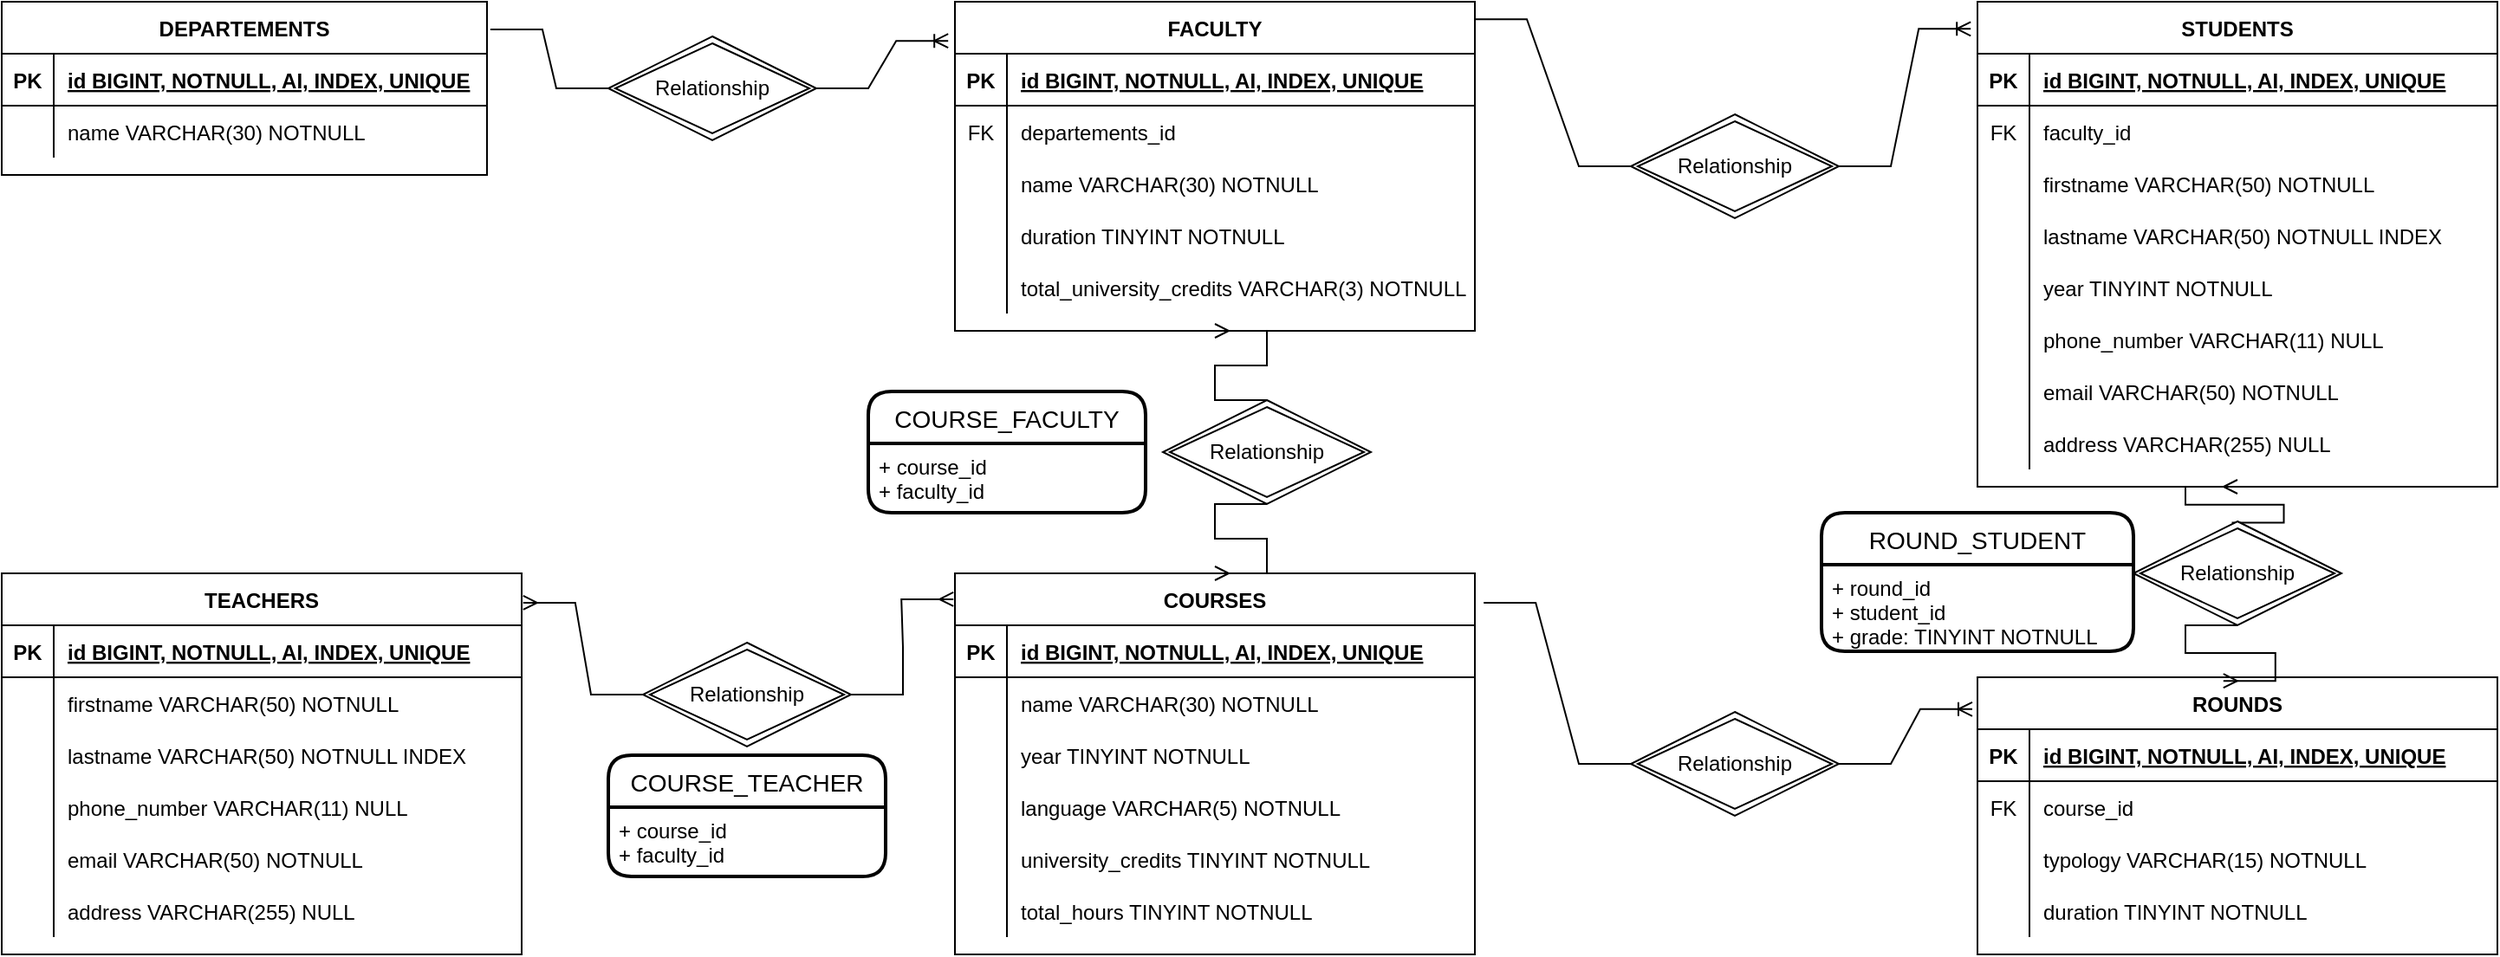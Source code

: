 <mxfile version="18.1.3" type="device"><diagram id="R2lEEEUBdFMjLlhIrx00" name="Page-1"><mxGraphModel dx="1165" dy="553" grid="1" gridSize="10" guides="1" tooltips="1" connect="1" arrows="1" fold="1" page="1" pageScale="1" pageWidth="850" pageHeight="1100" math="0" shadow="0" extFonts="Permanent Marker^https://fonts.googleapis.com/css?family=Permanent+Marker"><root><mxCell id="0"/><mxCell id="1" parent="0"/><mxCell id="C-vyLk0tnHw3VtMMgP7b-2" value="DEPARTEMENTS" style="shape=table;startSize=30;container=1;collapsible=1;childLayout=tableLayout;fixedRows=1;rowLines=0;fontStyle=1;align=center;resizeLast=1;" parent="1" vertex="1"><mxGeometry x="30" y="20" width="280" height="100" as="geometry"/></mxCell><mxCell id="C-vyLk0tnHw3VtMMgP7b-3" value="" style="shape=partialRectangle;collapsible=0;dropTarget=0;pointerEvents=0;fillColor=none;points=[[0,0.5],[1,0.5]];portConstraint=eastwest;top=0;left=0;right=0;bottom=1;" parent="C-vyLk0tnHw3VtMMgP7b-2" vertex="1"><mxGeometry y="30" width="280" height="30" as="geometry"/></mxCell><mxCell id="C-vyLk0tnHw3VtMMgP7b-4" value="PK" style="shape=partialRectangle;overflow=hidden;connectable=0;fillColor=none;top=0;left=0;bottom=0;right=0;fontStyle=1;" parent="C-vyLk0tnHw3VtMMgP7b-3" vertex="1"><mxGeometry width="30" height="30" as="geometry"><mxRectangle width="30" height="30" as="alternateBounds"/></mxGeometry></mxCell><mxCell id="C-vyLk0tnHw3VtMMgP7b-5" value="id BIGINT, NOTNULL, AI, INDEX, UNIQUE" style="shape=partialRectangle;overflow=hidden;connectable=0;fillColor=none;top=0;left=0;bottom=0;right=0;align=left;spacingLeft=6;fontStyle=5;" parent="C-vyLk0tnHw3VtMMgP7b-3" vertex="1"><mxGeometry x="30" width="250" height="30" as="geometry"><mxRectangle width="250" height="30" as="alternateBounds"/></mxGeometry></mxCell><mxCell id="C-vyLk0tnHw3VtMMgP7b-6" value="" style="shape=partialRectangle;collapsible=0;dropTarget=0;pointerEvents=0;fillColor=none;points=[[0,0.5],[1,0.5]];portConstraint=eastwest;top=0;left=0;right=0;bottom=0;" parent="C-vyLk0tnHw3VtMMgP7b-2" vertex="1"><mxGeometry y="60" width="280" height="30" as="geometry"/></mxCell><mxCell id="C-vyLk0tnHw3VtMMgP7b-7" value="" style="shape=partialRectangle;overflow=hidden;connectable=0;fillColor=none;top=0;left=0;bottom=0;right=0;" parent="C-vyLk0tnHw3VtMMgP7b-6" vertex="1"><mxGeometry width="30" height="30" as="geometry"><mxRectangle width="30" height="30" as="alternateBounds"/></mxGeometry></mxCell><mxCell id="C-vyLk0tnHw3VtMMgP7b-8" value="name VARCHAR(30) NOTNULL" style="shape=partialRectangle;overflow=hidden;connectable=0;fillColor=none;top=0;left=0;bottom=0;right=0;align=left;spacingLeft=6;" parent="C-vyLk0tnHw3VtMMgP7b-6" vertex="1"><mxGeometry x="30" width="250" height="30" as="geometry"><mxRectangle width="250" height="30" as="alternateBounds"/></mxGeometry></mxCell><mxCell id="Ft1WFnxyvvb9Kvrl6ZHT-8" value="FACULTY" style="shape=table;startSize=30;container=1;collapsible=1;childLayout=tableLayout;fixedRows=1;rowLines=0;fontStyle=1;align=center;resizeLast=1;" vertex="1" parent="1"><mxGeometry x="580" y="20" width="300" height="190" as="geometry"/></mxCell><mxCell id="Ft1WFnxyvvb9Kvrl6ZHT-9" value="" style="shape=partialRectangle;collapsible=0;dropTarget=0;pointerEvents=0;fillColor=none;points=[[0,0.5],[1,0.5]];portConstraint=eastwest;top=0;left=0;right=0;bottom=1;" vertex="1" parent="Ft1WFnxyvvb9Kvrl6ZHT-8"><mxGeometry y="30" width="300" height="30" as="geometry"/></mxCell><mxCell id="Ft1WFnxyvvb9Kvrl6ZHT-10" value="PK" style="shape=partialRectangle;overflow=hidden;connectable=0;fillColor=none;top=0;left=0;bottom=0;right=0;fontStyle=1;" vertex="1" parent="Ft1WFnxyvvb9Kvrl6ZHT-9"><mxGeometry width="30" height="30" as="geometry"><mxRectangle width="30" height="30" as="alternateBounds"/></mxGeometry></mxCell><mxCell id="Ft1WFnxyvvb9Kvrl6ZHT-11" value="id BIGINT, NOTNULL, AI, INDEX, UNIQUE" style="shape=partialRectangle;overflow=hidden;connectable=0;fillColor=none;top=0;left=0;bottom=0;right=0;align=left;spacingLeft=6;fontStyle=5;" vertex="1" parent="Ft1WFnxyvvb9Kvrl6ZHT-9"><mxGeometry x="30" width="270" height="30" as="geometry"><mxRectangle width="270" height="30" as="alternateBounds"/></mxGeometry></mxCell><mxCell id="Ft1WFnxyvvb9Kvrl6ZHT-12" value="" style="shape=partialRectangle;collapsible=0;dropTarget=0;pointerEvents=0;fillColor=none;points=[[0,0.5],[1,0.5]];portConstraint=eastwest;top=0;left=0;right=0;bottom=0;" vertex="1" parent="Ft1WFnxyvvb9Kvrl6ZHT-8"><mxGeometry y="60" width="300" height="30" as="geometry"/></mxCell><mxCell id="Ft1WFnxyvvb9Kvrl6ZHT-13" value="FK" style="shape=partialRectangle;overflow=hidden;connectable=0;fillColor=none;top=0;left=0;bottom=0;right=0;" vertex="1" parent="Ft1WFnxyvvb9Kvrl6ZHT-12"><mxGeometry width="30" height="30" as="geometry"><mxRectangle width="30" height="30" as="alternateBounds"/></mxGeometry></mxCell><mxCell id="Ft1WFnxyvvb9Kvrl6ZHT-14" value="departements_id" style="shape=partialRectangle;overflow=hidden;connectable=0;fillColor=none;top=0;left=0;bottom=0;right=0;align=left;spacingLeft=6;" vertex="1" parent="Ft1WFnxyvvb9Kvrl6ZHT-12"><mxGeometry x="30" width="270" height="30" as="geometry"><mxRectangle width="270" height="30" as="alternateBounds"/></mxGeometry></mxCell><mxCell id="Ft1WFnxyvvb9Kvrl6ZHT-115" value="" style="shape=partialRectangle;collapsible=0;dropTarget=0;pointerEvents=0;fillColor=none;points=[[0,0.5],[1,0.5]];portConstraint=eastwest;top=0;left=0;right=0;bottom=0;" vertex="1" parent="Ft1WFnxyvvb9Kvrl6ZHT-8"><mxGeometry y="90" width="300" height="30" as="geometry"/></mxCell><mxCell id="Ft1WFnxyvvb9Kvrl6ZHT-116" value="" style="shape=partialRectangle;overflow=hidden;connectable=0;fillColor=none;top=0;left=0;bottom=0;right=0;" vertex="1" parent="Ft1WFnxyvvb9Kvrl6ZHT-115"><mxGeometry width="30" height="30" as="geometry"><mxRectangle width="30" height="30" as="alternateBounds"/></mxGeometry></mxCell><mxCell id="Ft1WFnxyvvb9Kvrl6ZHT-117" value="name VARCHAR(30) NOTNULL" style="shape=partialRectangle;overflow=hidden;connectable=0;fillColor=none;top=0;left=0;bottom=0;right=0;align=left;spacingLeft=6;" vertex="1" parent="Ft1WFnxyvvb9Kvrl6ZHT-115"><mxGeometry x="30" width="270" height="30" as="geometry"><mxRectangle width="270" height="30" as="alternateBounds"/></mxGeometry></mxCell><mxCell id="Ft1WFnxyvvb9Kvrl6ZHT-15" value="" style="shape=partialRectangle;collapsible=0;dropTarget=0;pointerEvents=0;fillColor=none;points=[[0,0.5],[1,0.5]];portConstraint=eastwest;top=0;left=0;right=0;bottom=0;" vertex="1" parent="Ft1WFnxyvvb9Kvrl6ZHT-8"><mxGeometry y="120" width="300" height="30" as="geometry"/></mxCell><mxCell id="Ft1WFnxyvvb9Kvrl6ZHT-16" value="" style="shape=partialRectangle;overflow=hidden;connectable=0;fillColor=none;top=0;left=0;bottom=0;right=0;" vertex="1" parent="Ft1WFnxyvvb9Kvrl6ZHT-15"><mxGeometry width="30" height="30" as="geometry"><mxRectangle width="30" height="30" as="alternateBounds"/></mxGeometry></mxCell><mxCell id="Ft1WFnxyvvb9Kvrl6ZHT-17" value="duration TINYINT NOTNULL" style="shape=partialRectangle;overflow=hidden;connectable=0;fillColor=none;top=0;left=0;bottom=0;right=0;align=left;spacingLeft=6;" vertex="1" parent="Ft1WFnxyvvb9Kvrl6ZHT-15"><mxGeometry x="30" width="270" height="30" as="geometry"><mxRectangle width="270" height="30" as="alternateBounds"/></mxGeometry></mxCell><mxCell id="Ft1WFnxyvvb9Kvrl6ZHT-18" value="" style="shape=partialRectangle;collapsible=0;dropTarget=0;pointerEvents=0;fillColor=none;points=[[0,0.5],[1,0.5]];portConstraint=eastwest;top=0;left=0;right=0;bottom=0;" vertex="1" parent="Ft1WFnxyvvb9Kvrl6ZHT-8"><mxGeometry y="150" width="300" height="30" as="geometry"/></mxCell><mxCell id="Ft1WFnxyvvb9Kvrl6ZHT-19" value="" style="shape=partialRectangle;overflow=hidden;connectable=0;fillColor=none;top=0;left=0;bottom=0;right=0;" vertex="1" parent="Ft1WFnxyvvb9Kvrl6ZHT-18"><mxGeometry width="30" height="30" as="geometry"><mxRectangle width="30" height="30" as="alternateBounds"/></mxGeometry></mxCell><mxCell id="Ft1WFnxyvvb9Kvrl6ZHT-20" value="total_university_credits VARCHAR(3) NOTNULL" style="shape=partialRectangle;overflow=hidden;connectable=0;fillColor=none;top=0;left=0;bottom=0;right=0;align=left;spacingLeft=6;" vertex="1" parent="Ft1WFnxyvvb9Kvrl6ZHT-18"><mxGeometry x="30" width="270" height="30" as="geometry"><mxRectangle width="270" height="30" as="alternateBounds"/></mxGeometry></mxCell><mxCell id="Ft1WFnxyvvb9Kvrl6ZHT-21" value="COURSES" style="shape=table;startSize=30;container=1;collapsible=1;childLayout=tableLayout;fixedRows=1;rowLines=0;fontStyle=1;align=center;resizeLast=1;" vertex="1" parent="1"><mxGeometry x="580" y="350" width="300" height="220" as="geometry"/></mxCell><mxCell id="Ft1WFnxyvvb9Kvrl6ZHT-22" value="" style="shape=partialRectangle;collapsible=0;dropTarget=0;pointerEvents=0;fillColor=none;points=[[0,0.5],[1,0.5]];portConstraint=eastwest;top=0;left=0;right=0;bottom=1;" vertex="1" parent="Ft1WFnxyvvb9Kvrl6ZHT-21"><mxGeometry y="30" width="300" height="30" as="geometry"/></mxCell><mxCell id="Ft1WFnxyvvb9Kvrl6ZHT-23" value="PK" style="shape=partialRectangle;overflow=hidden;connectable=0;fillColor=none;top=0;left=0;bottom=0;right=0;fontStyle=1;" vertex="1" parent="Ft1WFnxyvvb9Kvrl6ZHT-22"><mxGeometry width="30" height="30" as="geometry"><mxRectangle width="30" height="30" as="alternateBounds"/></mxGeometry></mxCell><mxCell id="Ft1WFnxyvvb9Kvrl6ZHT-24" value="id BIGINT, NOTNULL, AI, INDEX, UNIQUE" style="shape=partialRectangle;overflow=hidden;connectable=0;fillColor=none;top=0;left=0;bottom=0;right=0;align=left;spacingLeft=6;fontStyle=5;" vertex="1" parent="Ft1WFnxyvvb9Kvrl6ZHT-22"><mxGeometry x="30" width="270" height="30" as="geometry"><mxRectangle width="270" height="30" as="alternateBounds"/></mxGeometry></mxCell><mxCell id="Ft1WFnxyvvb9Kvrl6ZHT-25" value="" style="shape=partialRectangle;collapsible=0;dropTarget=0;pointerEvents=0;fillColor=none;points=[[0,0.5],[1,0.5]];portConstraint=eastwest;top=0;left=0;right=0;bottom=0;" vertex="1" parent="Ft1WFnxyvvb9Kvrl6ZHT-21"><mxGeometry y="60" width="300" height="30" as="geometry"/></mxCell><mxCell id="Ft1WFnxyvvb9Kvrl6ZHT-26" value="" style="shape=partialRectangle;overflow=hidden;connectable=0;fillColor=none;top=0;left=0;bottom=0;right=0;" vertex="1" parent="Ft1WFnxyvvb9Kvrl6ZHT-25"><mxGeometry width="30" height="30" as="geometry"><mxRectangle width="30" height="30" as="alternateBounds"/></mxGeometry></mxCell><mxCell id="Ft1WFnxyvvb9Kvrl6ZHT-27" value="name VARCHAR(30) NOTNULL" style="shape=partialRectangle;overflow=hidden;connectable=0;fillColor=none;top=0;left=0;bottom=0;right=0;align=left;spacingLeft=6;" vertex="1" parent="Ft1WFnxyvvb9Kvrl6ZHT-25"><mxGeometry x="30" width="270" height="30" as="geometry"><mxRectangle width="270" height="30" as="alternateBounds"/></mxGeometry></mxCell><mxCell id="Ft1WFnxyvvb9Kvrl6ZHT-28" value="" style="shape=partialRectangle;collapsible=0;dropTarget=0;pointerEvents=0;fillColor=none;points=[[0,0.5],[1,0.5]];portConstraint=eastwest;top=0;left=0;right=0;bottom=0;" vertex="1" parent="Ft1WFnxyvvb9Kvrl6ZHT-21"><mxGeometry y="90" width="300" height="30" as="geometry"/></mxCell><mxCell id="Ft1WFnxyvvb9Kvrl6ZHT-29" value="" style="shape=partialRectangle;overflow=hidden;connectable=0;fillColor=none;top=0;left=0;bottom=0;right=0;" vertex="1" parent="Ft1WFnxyvvb9Kvrl6ZHT-28"><mxGeometry width="30" height="30" as="geometry"><mxRectangle width="30" height="30" as="alternateBounds"/></mxGeometry></mxCell><mxCell id="Ft1WFnxyvvb9Kvrl6ZHT-30" value="year TINYINT NOTNULL" style="shape=partialRectangle;overflow=hidden;connectable=0;fillColor=none;top=0;left=0;bottom=0;right=0;align=left;spacingLeft=6;" vertex="1" parent="Ft1WFnxyvvb9Kvrl6ZHT-28"><mxGeometry x="30" width="270" height="30" as="geometry"><mxRectangle width="270" height="30" as="alternateBounds"/></mxGeometry></mxCell><mxCell id="Ft1WFnxyvvb9Kvrl6ZHT-31" value="" style="shape=partialRectangle;collapsible=0;dropTarget=0;pointerEvents=0;fillColor=none;points=[[0,0.5],[1,0.5]];portConstraint=eastwest;top=0;left=0;right=0;bottom=0;" vertex="1" parent="Ft1WFnxyvvb9Kvrl6ZHT-21"><mxGeometry y="120" width="300" height="30" as="geometry"/></mxCell><mxCell id="Ft1WFnxyvvb9Kvrl6ZHT-32" value="" style="shape=partialRectangle;overflow=hidden;connectable=0;fillColor=none;top=0;left=0;bottom=0;right=0;" vertex="1" parent="Ft1WFnxyvvb9Kvrl6ZHT-31"><mxGeometry width="30" height="30" as="geometry"><mxRectangle width="30" height="30" as="alternateBounds"/></mxGeometry></mxCell><mxCell id="Ft1WFnxyvvb9Kvrl6ZHT-33" value="language VARCHAR(5) NOTNULL" style="shape=partialRectangle;overflow=hidden;connectable=0;fillColor=none;top=0;left=0;bottom=0;right=0;align=left;spacingLeft=6;" vertex="1" parent="Ft1WFnxyvvb9Kvrl6ZHT-31"><mxGeometry x="30" width="270" height="30" as="geometry"><mxRectangle width="270" height="30" as="alternateBounds"/></mxGeometry></mxCell><mxCell id="Ft1WFnxyvvb9Kvrl6ZHT-34" value="" style="shape=partialRectangle;collapsible=0;dropTarget=0;pointerEvents=0;fillColor=none;points=[[0,0.5],[1,0.5]];portConstraint=eastwest;top=0;left=0;right=0;bottom=0;" vertex="1" parent="Ft1WFnxyvvb9Kvrl6ZHT-21"><mxGeometry y="150" width="300" height="30" as="geometry"/></mxCell><mxCell id="Ft1WFnxyvvb9Kvrl6ZHT-35" value="" style="shape=partialRectangle;overflow=hidden;connectable=0;fillColor=none;top=0;left=0;bottom=0;right=0;" vertex="1" parent="Ft1WFnxyvvb9Kvrl6ZHT-34"><mxGeometry width="30" height="30" as="geometry"><mxRectangle width="30" height="30" as="alternateBounds"/></mxGeometry></mxCell><mxCell id="Ft1WFnxyvvb9Kvrl6ZHT-36" value="university_credits TINYINT NOTNULL" style="shape=partialRectangle;overflow=hidden;connectable=0;fillColor=none;top=0;left=0;bottom=0;right=0;align=left;spacingLeft=6;" vertex="1" parent="Ft1WFnxyvvb9Kvrl6ZHT-34"><mxGeometry x="30" width="270" height="30" as="geometry"><mxRectangle width="270" height="30" as="alternateBounds"/></mxGeometry></mxCell><mxCell id="Ft1WFnxyvvb9Kvrl6ZHT-37" value="" style="shape=partialRectangle;collapsible=0;dropTarget=0;pointerEvents=0;fillColor=none;points=[[0,0.5],[1,0.5]];portConstraint=eastwest;top=0;left=0;right=0;bottom=0;" vertex="1" parent="Ft1WFnxyvvb9Kvrl6ZHT-21"><mxGeometry y="180" width="300" height="30" as="geometry"/></mxCell><mxCell id="Ft1WFnxyvvb9Kvrl6ZHT-38" value="" style="shape=partialRectangle;overflow=hidden;connectable=0;fillColor=none;top=0;left=0;bottom=0;right=0;" vertex="1" parent="Ft1WFnxyvvb9Kvrl6ZHT-37"><mxGeometry width="30" height="30" as="geometry"><mxRectangle width="30" height="30" as="alternateBounds"/></mxGeometry></mxCell><mxCell id="Ft1WFnxyvvb9Kvrl6ZHT-39" value="total_hours TINYINT NOTNULL" style="shape=partialRectangle;overflow=hidden;connectable=0;fillColor=none;top=0;left=0;bottom=0;right=0;align=left;spacingLeft=6;" vertex="1" parent="Ft1WFnxyvvb9Kvrl6ZHT-37"><mxGeometry x="30" width="270" height="30" as="geometry"><mxRectangle width="270" height="30" as="alternateBounds"/></mxGeometry></mxCell><mxCell id="Ft1WFnxyvvb9Kvrl6ZHT-40" value="TEACHERS" style="shape=table;startSize=30;container=1;collapsible=1;childLayout=tableLayout;fixedRows=1;rowLines=0;fontStyle=1;align=center;resizeLast=1;" vertex="1" parent="1"><mxGeometry x="30" y="350" width="300" height="220" as="geometry"/></mxCell><mxCell id="Ft1WFnxyvvb9Kvrl6ZHT-41" value="" style="shape=partialRectangle;collapsible=0;dropTarget=0;pointerEvents=0;fillColor=none;points=[[0,0.5],[1,0.5]];portConstraint=eastwest;top=0;left=0;right=0;bottom=1;" vertex="1" parent="Ft1WFnxyvvb9Kvrl6ZHT-40"><mxGeometry y="30" width="300" height="30" as="geometry"/></mxCell><mxCell id="Ft1WFnxyvvb9Kvrl6ZHT-42" value="PK" style="shape=partialRectangle;overflow=hidden;connectable=0;fillColor=none;top=0;left=0;bottom=0;right=0;fontStyle=1;" vertex="1" parent="Ft1WFnxyvvb9Kvrl6ZHT-41"><mxGeometry width="30" height="30" as="geometry"><mxRectangle width="30" height="30" as="alternateBounds"/></mxGeometry></mxCell><mxCell id="Ft1WFnxyvvb9Kvrl6ZHT-43" value="id BIGINT, NOTNULL, AI, INDEX, UNIQUE" style="shape=partialRectangle;overflow=hidden;connectable=0;fillColor=none;top=0;left=0;bottom=0;right=0;align=left;spacingLeft=6;fontStyle=5;" vertex="1" parent="Ft1WFnxyvvb9Kvrl6ZHT-41"><mxGeometry x="30" width="270" height="30" as="geometry"><mxRectangle width="270" height="30" as="alternateBounds"/></mxGeometry></mxCell><mxCell id="Ft1WFnxyvvb9Kvrl6ZHT-44" value="" style="shape=partialRectangle;collapsible=0;dropTarget=0;pointerEvents=0;fillColor=none;points=[[0,0.5],[1,0.5]];portConstraint=eastwest;top=0;left=0;right=0;bottom=0;" vertex="1" parent="Ft1WFnxyvvb9Kvrl6ZHT-40"><mxGeometry y="60" width="300" height="30" as="geometry"/></mxCell><mxCell id="Ft1WFnxyvvb9Kvrl6ZHT-45" value="" style="shape=partialRectangle;overflow=hidden;connectable=0;fillColor=none;top=0;left=0;bottom=0;right=0;" vertex="1" parent="Ft1WFnxyvvb9Kvrl6ZHT-44"><mxGeometry width="30" height="30" as="geometry"><mxRectangle width="30" height="30" as="alternateBounds"/></mxGeometry></mxCell><mxCell id="Ft1WFnxyvvb9Kvrl6ZHT-46" value="firstname VARCHAR(50) NOTNULL" style="shape=partialRectangle;overflow=hidden;connectable=0;fillColor=none;top=0;left=0;bottom=0;right=0;align=left;spacingLeft=6;" vertex="1" parent="Ft1WFnxyvvb9Kvrl6ZHT-44"><mxGeometry x="30" width="270" height="30" as="geometry"><mxRectangle width="270" height="30" as="alternateBounds"/></mxGeometry></mxCell><mxCell id="Ft1WFnxyvvb9Kvrl6ZHT-59" value="" style="shape=partialRectangle;collapsible=0;dropTarget=0;pointerEvents=0;fillColor=none;points=[[0,0.5],[1,0.5]];portConstraint=eastwest;top=0;left=0;right=0;bottom=0;" vertex="1" parent="Ft1WFnxyvvb9Kvrl6ZHT-40"><mxGeometry y="90" width="300" height="30" as="geometry"/></mxCell><mxCell id="Ft1WFnxyvvb9Kvrl6ZHT-60" value="" style="shape=partialRectangle;overflow=hidden;connectable=0;fillColor=none;top=0;left=0;bottom=0;right=0;" vertex="1" parent="Ft1WFnxyvvb9Kvrl6ZHT-59"><mxGeometry width="30" height="30" as="geometry"><mxRectangle width="30" height="30" as="alternateBounds"/></mxGeometry></mxCell><mxCell id="Ft1WFnxyvvb9Kvrl6ZHT-61" value="lastname VARCHAR(50) NOTNULL INDEX" style="shape=partialRectangle;overflow=hidden;connectable=0;fillColor=none;top=0;left=0;bottom=0;right=0;align=left;spacingLeft=6;" vertex="1" parent="Ft1WFnxyvvb9Kvrl6ZHT-59"><mxGeometry x="30" width="270" height="30" as="geometry"><mxRectangle width="270" height="30" as="alternateBounds"/></mxGeometry></mxCell><mxCell id="Ft1WFnxyvvb9Kvrl6ZHT-47" value="" style="shape=partialRectangle;collapsible=0;dropTarget=0;pointerEvents=0;fillColor=none;points=[[0,0.5],[1,0.5]];portConstraint=eastwest;top=0;left=0;right=0;bottom=0;" vertex="1" parent="Ft1WFnxyvvb9Kvrl6ZHT-40"><mxGeometry y="120" width="300" height="30" as="geometry"/></mxCell><mxCell id="Ft1WFnxyvvb9Kvrl6ZHT-48" value="" style="shape=partialRectangle;overflow=hidden;connectable=0;fillColor=none;top=0;left=0;bottom=0;right=0;" vertex="1" parent="Ft1WFnxyvvb9Kvrl6ZHT-47"><mxGeometry width="30" height="30" as="geometry"><mxRectangle width="30" height="30" as="alternateBounds"/></mxGeometry></mxCell><mxCell id="Ft1WFnxyvvb9Kvrl6ZHT-49" value="phone_number VARCHAR(11) NULL" style="shape=partialRectangle;overflow=hidden;connectable=0;fillColor=none;top=0;left=0;bottom=0;right=0;align=left;spacingLeft=6;" vertex="1" parent="Ft1WFnxyvvb9Kvrl6ZHT-47"><mxGeometry x="30" width="270" height="30" as="geometry"><mxRectangle width="270" height="30" as="alternateBounds"/></mxGeometry></mxCell><mxCell id="Ft1WFnxyvvb9Kvrl6ZHT-50" value="" style="shape=partialRectangle;collapsible=0;dropTarget=0;pointerEvents=0;fillColor=none;points=[[0,0.5],[1,0.5]];portConstraint=eastwest;top=0;left=0;right=0;bottom=0;" vertex="1" parent="Ft1WFnxyvvb9Kvrl6ZHT-40"><mxGeometry y="150" width="300" height="30" as="geometry"/></mxCell><mxCell id="Ft1WFnxyvvb9Kvrl6ZHT-51" value="" style="shape=partialRectangle;overflow=hidden;connectable=0;fillColor=none;top=0;left=0;bottom=0;right=0;" vertex="1" parent="Ft1WFnxyvvb9Kvrl6ZHT-50"><mxGeometry width="30" height="30" as="geometry"><mxRectangle width="30" height="30" as="alternateBounds"/></mxGeometry></mxCell><mxCell id="Ft1WFnxyvvb9Kvrl6ZHT-52" value="email VARCHAR(50) NOTNULL" style="shape=partialRectangle;overflow=hidden;connectable=0;fillColor=none;top=0;left=0;bottom=0;right=0;align=left;spacingLeft=6;" vertex="1" parent="Ft1WFnxyvvb9Kvrl6ZHT-50"><mxGeometry x="30" width="270" height="30" as="geometry"><mxRectangle width="270" height="30" as="alternateBounds"/></mxGeometry></mxCell><mxCell id="Ft1WFnxyvvb9Kvrl6ZHT-53" value="" style="shape=partialRectangle;collapsible=0;dropTarget=0;pointerEvents=0;fillColor=none;points=[[0,0.5],[1,0.5]];portConstraint=eastwest;top=0;left=0;right=0;bottom=0;" vertex="1" parent="Ft1WFnxyvvb9Kvrl6ZHT-40"><mxGeometry y="180" width="300" height="30" as="geometry"/></mxCell><mxCell id="Ft1WFnxyvvb9Kvrl6ZHT-54" value="" style="shape=partialRectangle;overflow=hidden;connectable=0;fillColor=none;top=0;left=0;bottom=0;right=0;" vertex="1" parent="Ft1WFnxyvvb9Kvrl6ZHT-53"><mxGeometry width="30" height="30" as="geometry"><mxRectangle width="30" height="30" as="alternateBounds"/></mxGeometry></mxCell><mxCell id="Ft1WFnxyvvb9Kvrl6ZHT-55" value="address VARCHAR(255) NULL" style="shape=partialRectangle;overflow=hidden;connectable=0;fillColor=none;top=0;left=0;bottom=0;right=0;align=left;spacingLeft=6;" vertex="1" parent="Ft1WFnxyvvb9Kvrl6ZHT-53"><mxGeometry x="30" width="270" height="30" as="geometry"><mxRectangle width="270" height="30" as="alternateBounds"/></mxGeometry></mxCell><mxCell id="Ft1WFnxyvvb9Kvrl6ZHT-62" value="STUDENTS" style="shape=table;startSize=30;container=1;collapsible=1;childLayout=tableLayout;fixedRows=1;rowLines=0;fontStyle=1;align=center;resizeLast=1;" vertex="1" parent="1"><mxGeometry x="1170" y="20" width="300" height="280" as="geometry"/></mxCell><mxCell id="Ft1WFnxyvvb9Kvrl6ZHT-63" value="" style="shape=partialRectangle;collapsible=0;dropTarget=0;pointerEvents=0;fillColor=none;points=[[0,0.5],[1,0.5]];portConstraint=eastwest;top=0;left=0;right=0;bottom=1;" vertex="1" parent="Ft1WFnxyvvb9Kvrl6ZHT-62"><mxGeometry y="30" width="300" height="30" as="geometry"/></mxCell><mxCell id="Ft1WFnxyvvb9Kvrl6ZHT-64" value="PK" style="shape=partialRectangle;overflow=hidden;connectable=0;fillColor=none;top=0;left=0;bottom=0;right=0;fontStyle=1;" vertex="1" parent="Ft1WFnxyvvb9Kvrl6ZHT-63"><mxGeometry width="30" height="30" as="geometry"><mxRectangle width="30" height="30" as="alternateBounds"/></mxGeometry></mxCell><mxCell id="Ft1WFnxyvvb9Kvrl6ZHT-65" value="id BIGINT, NOTNULL, AI, INDEX, UNIQUE" style="shape=partialRectangle;overflow=hidden;connectable=0;fillColor=none;top=0;left=0;bottom=0;right=0;align=left;spacingLeft=6;fontStyle=5;" vertex="1" parent="Ft1WFnxyvvb9Kvrl6ZHT-63"><mxGeometry x="30" width="270" height="30" as="geometry"><mxRectangle width="270" height="30" as="alternateBounds"/></mxGeometry></mxCell><mxCell id="Ft1WFnxyvvb9Kvrl6ZHT-66" value="" style="shape=partialRectangle;collapsible=0;dropTarget=0;pointerEvents=0;fillColor=none;points=[[0,0.5],[1,0.5]];portConstraint=eastwest;top=0;left=0;right=0;bottom=0;" vertex="1" parent="Ft1WFnxyvvb9Kvrl6ZHT-62"><mxGeometry y="60" width="300" height="30" as="geometry"/></mxCell><mxCell id="Ft1WFnxyvvb9Kvrl6ZHT-67" value="FK" style="shape=partialRectangle;overflow=hidden;connectable=0;fillColor=none;top=0;left=0;bottom=0;right=0;" vertex="1" parent="Ft1WFnxyvvb9Kvrl6ZHT-66"><mxGeometry width="30" height="30" as="geometry"><mxRectangle width="30" height="30" as="alternateBounds"/></mxGeometry></mxCell><mxCell id="Ft1WFnxyvvb9Kvrl6ZHT-68" value="faculty_id" style="shape=partialRectangle;overflow=hidden;connectable=0;fillColor=none;top=0;left=0;bottom=0;right=0;align=left;spacingLeft=6;" vertex="1" parent="Ft1WFnxyvvb9Kvrl6ZHT-66"><mxGeometry x="30" width="270" height="30" as="geometry"><mxRectangle width="270" height="30" as="alternateBounds"/></mxGeometry></mxCell><mxCell id="Ft1WFnxyvvb9Kvrl6ZHT-123" value="" style="shape=partialRectangle;collapsible=0;dropTarget=0;pointerEvents=0;fillColor=none;points=[[0,0.5],[1,0.5]];portConstraint=eastwest;top=0;left=0;right=0;bottom=0;" vertex="1" parent="Ft1WFnxyvvb9Kvrl6ZHT-62"><mxGeometry y="90" width="300" height="30" as="geometry"/></mxCell><mxCell id="Ft1WFnxyvvb9Kvrl6ZHT-124" value="" style="shape=partialRectangle;overflow=hidden;connectable=0;fillColor=none;top=0;left=0;bottom=0;right=0;" vertex="1" parent="Ft1WFnxyvvb9Kvrl6ZHT-123"><mxGeometry width="30" height="30" as="geometry"><mxRectangle width="30" height="30" as="alternateBounds"/></mxGeometry></mxCell><mxCell id="Ft1WFnxyvvb9Kvrl6ZHT-125" value="firstname VARCHAR(50) NOTNULL" style="shape=partialRectangle;overflow=hidden;connectable=0;fillColor=none;top=0;left=0;bottom=0;right=0;align=left;spacingLeft=6;" vertex="1" parent="Ft1WFnxyvvb9Kvrl6ZHT-123"><mxGeometry x="30" width="270" height="30" as="geometry"><mxRectangle width="270" height="30" as="alternateBounds"/></mxGeometry></mxCell><mxCell id="Ft1WFnxyvvb9Kvrl6ZHT-69" value="" style="shape=partialRectangle;collapsible=0;dropTarget=0;pointerEvents=0;fillColor=none;points=[[0,0.5],[1,0.5]];portConstraint=eastwest;top=0;left=0;right=0;bottom=0;" vertex="1" parent="Ft1WFnxyvvb9Kvrl6ZHT-62"><mxGeometry y="120" width="300" height="30" as="geometry"/></mxCell><mxCell id="Ft1WFnxyvvb9Kvrl6ZHT-70" value="" style="shape=partialRectangle;overflow=hidden;connectable=0;fillColor=none;top=0;left=0;bottom=0;right=0;" vertex="1" parent="Ft1WFnxyvvb9Kvrl6ZHT-69"><mxGeometry width="30" height="30" as="geometry"><mxRectangle width="30" height="30" as="alternateBounds"/></mxGeometry></mxCell><mxCell id="Ft1WFnxyvvb9Kvrl6ZHT-71" value="lastname VARCHAR(50) NOTNULL INDEX" style="shape=partialRectangle;overflow=hidden;connectable=0;fillColor=none;top=0;left=0;bottom=0;right=0;align=left;spacingLeft=6;" vertex="1" parent="Ft1WFnxyvvb9Kvrl6ZHT-69"><mxGeometry x="30" width="270" height="30" as="geometry"><mxRectangle width="270" height="30" as="alternateBounds"/></mxGeometry></mxCell><mxCell id="Ft1WFnxyvvb9Kvrl6ZHT-81" value="" style="shape=partialRectangle;collapsible=0;dropTarget=0;pointerEvents=0;fillColor=none;points=[[0,0.5],[1,0.5]];portConstraint=eastwest;top=0;left=0;right=0;bottom=0;" vertex="1" parent="Ft1WFnxyvvb9Kvrl6ZHT-62"><mxGeometry y="150" width="300" height="30" as="geometry"/></mxCell><mxCell id="Ft1WFnxyvvb9Kvrl6ZHT-82" value="" style="shape=partialRectangle;overflow=hidden;connectable=0;fillColor=none;top=0;left=0;bottom=0;right=0;" vertex="1" parent="Ft1WFnxyvvb9Kvrl6ZHT-81"><mxGeometry width="30" height="30" as="geometry"><mxRectangle width="30" height="30" as="alternateBounds"/></mxGeometry></mxCell><mxCell id="Ft1WFnxyvvb9Kvrl6ZHT-83" value="year TINYINT NOTNULL" style="shape=partialRectangle;overflow=hidden;connectable=0;fillColor=none;top=0;left=0;bottom=0;right=0;align=left;spacingLeft=6;" vertex="1" parent="Ft1WFnxyvvb9Kvrl6ZHT-81"><mxGeometry x="30" width="270" height="30" as="geometry"><mxRectangle width="270" height="30" as="alternateBounds"/></mxGeometry></mxCell><mxCell id="Ft1WFnxyvvb9Kvrl6ZHT-72" value="" style="shape=partialRectangle;collapsible=0;dropTarget=0;pointerEvents=0;fillColor=none;points=[[0,0.5],[1,0.5]];portConstraint=eastwest;top=0;left=0;right=0;bottom=0;" vertex="1" parent="Ft1WFnxyvvb9Kvrl6ZHT-62"><mxGeometry y="180" width="300" height="30" as="geometry"/></mxCell><mxCell id="Ft1WFnxyvvb9Kvrl6ZHT-73" value="" style="shape=partialRectangle;overflow=hidden;connectable=0;fillColor=none;top=0;left=0;bottom=0;right=0;" vertex="1" parent="Ft1WFnxyvvb9Kvrl6ZHT-72"><mxGeometry width="30" height="30" as="geometry"><mxRectangle width="30" height="30" as="alternateBounds"/></mxGeometry></mxCell><mxCell id="Ft1WFnxyvvb9Kvrl6ZHT-74" value="phone_number VARCHAR(11) NULL" style="shape=partialRectangle;overflow=hidden;connectable=0;fillColor=none;top=0;left=0;bottom=0;right=0;align=left;spacingLeft=6;" vertex="1" parent="Ft1WFnxyvvb9Kvrl6ZHT-72"><mxGeometry x="30" width="270" height="30" as="geometry"><mxRectangle width="270" height="30" as="alternateBounds"/></mxGeometry></mxCell><mxCell id="Ft1WFnxyvvb9Kvrl6ZHT-75" value="" style="shape=partialRectangle;collapsible=0;dropTarget=0;pointerEvents=0;fillColor=none;points=[[0,0.5],[1,0.5]];portConstraint=eastwest;top=0;left=0;right=0;bottom=0;" vertex="1" parent="Ft1WFnxyvvb9Kvrl6ZHT-62"><mxGeometry y="210" width="300" height="30" as="geometry"/></mxCell><mxCell id="Ft1WFnxyvvb9Kvrl6ZHT-76" value="" style="shape=partialRectangle;overflow=hidden;connectable=0;fillColor=none;top=0;left=0;bottom=0;right=0;" vertex="1" parent="Ft1WFnxyvvb9Kvrl6ZHT-75"><mxGeometry width="30" height="30" as="geometry"><mxRectangle width="30" height="30" as="alternateBounds"/></mxGeometry></mxCell><mxCell id="Ft1WFnxyvvb9Kvrl6ZHT-77" value="email VARCHAR(50) NOTNULL" style="shape=partialRectangle;overflow=hidden;connectable=0;fillColor=none;top=0;left=0;bottom=0;right=0;align=left;spacingLeft=6;" vertex="1" parent="Ft1WFnxyvvb9Kvrl6ZHT-75"><mxGeometry x="30" width="270" height="30" as="geometry"><mxRectangle width="270" height="30" as="alternateBounds"/></mxGeometry></mxCell><mxCell id="Ft1WFnxyvvb9Kvrl6ZHT-78" value="" style="shape=partialRectangle;collapsible=0;dropTarget=0;pointerEvents=0;fillColor=none;points=[[0,0.5],[1,0.5]];portConstraint=eastwest;top=0;left=0;right=0;bottom=0;" vertex="1" parent="Ft1WFnxyvvb9Kvrl6ZHT-62"><mxGeometry y="240" width="300" height="30" as="geometry"/></mxCell><mxCell id="Ft1WFnxyvvb9Kvrl6ZHT-79" value="" style="shape=partialRectangle;overflow=hidden;connectable=0;fillColor=none;top=0;left=0;bottom=0;right=0;" vertex="1" parent="Ft1WFnxyvvb9Kvrl6ZHT-78"><mxGeometry width="30" height="30" as="geometry"><mxRectangle width="30" height="30" as="alternateBounds"/></mxGeometry></mxCell><mxCell id="Ft1WFnxyvvb9Kvrl6ZHT-80" value="address VARCHAR(255) NULL" style="shape=partialRectangle;overflow=hidden;connectable=0;fillColor=none;top=0;left=0;bottom=0;right=0;align=left;spacingLeft=6;" vertex="1" parent="Ft1WFnxyvvb9Kvrl6ZHT-78"><mxGeometry x="30" width="270" height="30" as="geometry"><mxRectangle width="270" height="30" as="alternateBounds"/></mxGeometry></mxCell><mxCell id="Ft1WFnxyvvb9Kvrl6ZHT-84" value="ROUNDS" style="shape=table;startSize=30;container=1;collapsible=1;childLayout=tableLayout;fixedRows=1;rowLines=0;fontStyle=1;align=center;resizeLast=1;" vertex="1" parent="1"><mxGeometry x="1170" y="410" width="300" height="160" as="geometry"/></mxCell><mxCell id="Ft1WFnxyvvb9Kvrl6ZHT-85" value="" style="shape=partialRectangle;collapsible=0;dropTarget=0;pointerEvents=0;fillColor=none;points=[[0,0.5],[1,0.5]];portConstraint=eastwest;top=0;left=0;right=0;bottom=1;" vertex="1" parent="Ft1WFnxyvvb9Kvrl6ZHT-84"><mxGeometry y="30" width="300" height="30" as="geometry"/></mxCell><mxCell id="Ft1WFnxyvvb9Kvrl6ZHT-86" value="PK" style="shape=partialRectangle;overflow=hidden;connectable=0;fillColor=none;top=0;left=0;bottom=0;right=0;fontStyle=1;" vertex="1" parent="Ft1WFnxyvvb9Kvrl6ZHT-85"><mxGeometry width="30" height="30" as="geometry"><mxRectangle width="30" height="30" as="alternateBounds"/></mxGeometry></mxCell><mxCell id="Ft1WFnxyvvb9Kvrl6ZHT-87" value="id BIGINT, NOTNULL, AI, INDEX, UNIQUE" style="shape=partialRectangle;overflow=hidden;connectable=0;fillColor=none;top=0;left=0;bottom=0;right=0;align=left;spacingLeft=6;fontStyle=5;" vertex="1" parent="Ft1WFnxyvvb9Kvrl6ZHT-85"><mxGeometry x="30" width="270" height="30" as="geometry"><mxRectangle width="270" height="30" as="alternateBounds"/></mxGeometry></mxCell><mxCell id="Ft1WFnxyvvb9Kvrl6ZHT-88" value="" style="shape=partialRectangle;collapsible=0;dropTarget=0;pointerEvents=0;fillColor=none;points=[[0,0.5],[1,0.5]];portConstraint=eastwest;top=0;left=0;right=0;bottom=0;" vertex="1" parent="Ft1WFnxyvvb9Kvrl6ZHT-84"><mxGeometry y="60" width="300" height="30" as="geometry"/></mxCell><mxCell id="Ft1WFnxyvvb9Kvrl6ZHT-89" value="FK" style="shape=partialRectangle;overflow=hidden;connectable=0;fillColor=none;top=0;left=0;bottom=0;right=0;" vertex="1" parent="Ft1WFnxyvvb9Kvrl6ZHT-88"><mxGeometry width="30" height="30" as="geometry"><mxRectangle width="30" height="30" as="alternateBounds"/></mxGeometry></mxCell><mxCell id="Ft1WFnxyvvb9Kvrl6ZHT-90" value="course_id" style="shape=partialRectangle;overflow=hidden;connectable=0;fillColor=none;top=0;left=0;bottom=0;right=0;align=left;spacingLeft=6;" vertex="1" parent="Ft1WFnxyvvb9Kvrl6ZHT-88"><mxGeometry x="30" width="270" height="30" as="geometry"><mxRectangle width="270" height="30" as="alternateBounds"/></mxGeometry></mxCell><mxCell id="Ft1WFnxyvvb9Kvrl6ZHT-127" value="" style="shape=partialRectangle;collapsible=0;dropTarget=0;pointerEvents=0;fillColor=none;points=[[0,0.5],[1,0.5]];portConstraint=eastwest;top=0;left=0;right=0;bottom=0;" vertex="1" parent="Ft1WFnxyvvb9Kvrl6ZHT-84"><mxGeometry y="90" width="300" height="30" as="geometry"/></mxCell><mxCell id="Ft1WFnxyvvb9Kvrl6ZHT-128" value="" style="shape=partialRectangle;overflow=hidden;connectable=0;fillColor=none;top=0;left=0;bottom=0;right=0;" vertex="1" parent="Ft1WFnxyvvb9Kvrl6ZHT-127"><mxGeometry width="30" height="30" as="geometry"><mxRectangle width="30" height="30" as="alternateBounds"/></mxGeometry></mxCell><mxCell id="Ft1WFnxyvvb9Kvrl6ZHT-129" value="typology VARCHAR(15) NOTNULL" style="shape=partialRectangle;overflow=hidden;connectable=0;fillColor=none;top=0;left=0;bottom=0;right=0;align=left;spacingLeft=6;" vertex="1" parent="Ft1WFnxyvvb9Kvrl6ZHT-127"><mxGeometry x="30" width="270" height="30" as="geometry"><mxRectangle width="270" height="30" as="alternateBounds"/></mxGeometry></mxCell><mxCell id="Ft1WFnxyvvb9Kvrl6ZHT-91" value="" style="shape=partialRectangle;collapsible=0;dropTarget=0;pointerEvents=0;fillColor=none;points=[[0,0.5],[1,0.5]];portConstraint=eastwest;top=0;left=0;right=0;bottom=0;" vertex="1" parent="Ft1WFnxyvvb9Kvrl6ZHT-84"><mxGeometry y="120" width="300" height="30" as="geometry"/></mxCell><mxCell id="Ft1WFnxyvvb9Kvrl6ZHT-92" value="" style="shape=partialRectangle;overflow=hidden;connectable=0;fillColor=none;top=0;left=0;bottom=0;right=0;" vertex="1" parent="Ft1WFnxyvvb9Kvrl6ZHT-91"><mxGeometry width="30" height="30" as="geometry"><mxRectangle width="30" height="30" as="alternateBounds"/></mxGeometry></mxCell><mxCell id="Ft1WFnxyvvb9Kvrl6ZHT-93" value="duration TINYINT NOTNULL" style="shape=partialRectangle;overflow=hidden;connectable=0;fillColor=none;top=0;left=0;bottom=0;right=0;align=left;spacingLeft=6;" vertex="1" parent="Ft1WFnxyvvb9Kvrl6ZHT-91"><mxGeometry x="30" width="270" height="30" as="geometry"><mxRectangle width="270" height="30" as="alternateBounds"/></mxGeometry></mxCell><mxCell id="Ft1WFnxyvvb9Kvrl6ZHT-106" value="" style="edgeStyle=entityRelationEdgeStyle;fontSize=12;html=1;endArrow=ERoneToMany;rounded=0;exitX=1;exitY=0.5;exitDx=0;exitDy=0;entryX=-0.013;entryY=0.119;entryDx=0;entryDy=0;entryPerimeter=0;startArrow=none;" edge="1" parent="1" source="Ft1WFnxyvvb9Kvrl6ZHT-107" target="Ft1WFnxyvvb9Kvrl6ZHT-8"><mxGeometry width="100" height="100" relative="1" as="geometry"><mxPoint x="410" y="150" as="sourcePoint"/><mxPoint x="510" y="50" as="targetPoint"/></mxGeometry></mxCell><mxCell id="Ft1WFnxyvvb9Kvrl6ZHT-107" value="Relationship" style="shape=rhombus;double=1;perimeter=rhombusPerimeter;whiteSpace=wrap;html=1;align=center;" vertex="1" parent="1"><mxGeometry x="380" y="40" width="120" height="60" as="geometry"/></mxCell><mxCell id="Ft1WFnxyvvb9Kvrl6ZHT-108" value="" style="edgeStyle=entityRelationEdgeStyle;fontSize=12;html=1;endArrow=none;rounded=0;exitX=1.007;exitY=0.16;exitDx=0;exitDy=0;exitPerimeter=0;entryX=0;entryY=0.5;entryDx=0;entryDy=0;" edge="1" parent="1" source="C-vyLk0tnHw3VtMMgP7b-2" target="Ft1WFnxyvvb9Kvrl6ZHT-107"><mxGeometry width="100" height="100" relative="1" as="geometry"><mxPoint x="331.96" y="86" as="sourcePoint"/><mxPoint x="360" y="70" as="targetPoint"/></mxGeometry></mxCell><mxCell id="Ft1WFnxyvvb9Kvrl6ZHT-109" value="" style="edgeStyle=entityRelationEdgeStyle;fontSize=12;html=1;endArrow=ERmany;startArrow=none;rounded=0;entryX=0.5;entryY=1;entryDx=0;entryDy=0;exitX=0.5;exitY=0;exitDx=0;exitDy=0;" edge="1" parent="1" source="Ft1WFnxyvvb9Kvrl6ZHT-110" target="Ft1WFnxyvvb9Kvrl6ZHT-8"><mxGeometry width="100" height="100" relative="1" as="geometry"><mxPoint x="950" y="330" as="sourcePoint"/><mxPoint x="1050" y="230" as="targetPoint"/></mxGeometry></mxCell><mxCell id="Ft1WFnxyvvb9Kvrl6ZHT-110" value="Relationship" style="shape=rhombus;double=1;perimeter=rhombusPerimeter;whiteSpace=wrap;html=1;align=center;" vertex="1" parent="1"><mxGeometry x="700" y="250" width="120" height="60" as="geometry"/></mxCell><mxCell id="Ft1WFnxyvvb9Kvrl6ZHT-111" value="" style="edgeStyle=entityRelationEdgeStyle;fontSize=12;html=1;endArrow=none;startArrow=ERmany;rounded=0;entryX=0.5;entryY=1;entryDx=0;entryDy=0;exitX=0.5;exitY=0;exitDx=0;exitDy=0;" edge="1" parent="1" source="Ft1WFnxyvvb9Kvrl6ZHT-21" target="Ft1WFnxyvvb9Kvrl6ZHT-110"><mxGeometry width="100" height="100" relative="1" as="geometry"><mxPoint x="730" y="350" as="sourcePoint"/><mxPoint x="730" y="180" as="targetPoint"/></mxGeometry></mxCell><mxCell id="Ft1WFnxyvvb9Kvrl6ZHT-118" value="COURSE_FACULTY" style="swimlane;childLayout=stackLayout;horizontal=1;startSize=30;horizontalStack=0;rounded=1;fontSize=14;fontStyle=0;strokeWidth=2;resizeParent=0;resizeLast=1;shadow=0;dashed=0;align=center;" vertex="1" parent="1"><mxGeometry x="530" y="245" width="160" height="70" as="geometry"/></mxCell><mxCell id="Ft1WFnxyvvb9Kvrl6ZHT-119" value="+ course_id&#10;+ faculty_id" style="align=left;strokeColor=none;fillColor=none;spacingLeft=4;fontSize=12;verticalAlign=top;resizable=0;rotatable=0;part=1;" vertex="1" parent="Ft1WFnxyvvb9Kvrl6ZHT-118"><mxGeometry y="30" width="160" height="40" as="geometry"/></mxCell><mxCell id="Ft1WFnxyvvb9Kvrl6ZHT-120" value="" style="edgeStyle=entityRelationEdgeStyle;fontSize=12;html=1;endArrow=ERoneToMany;rounded=0;entryX=-0.013;entryY=0.056;entryDx=0;entryDy=0;entryPerimeter=0;startArrow=none;" edge="1" parent="1" source="Ft1WFnxyvvb9Kvrl6ZHT-121" target="Ft1WFnxyvvb9Kvrl6ZHT-62"><mxGeometry width="100" height="100" relative="1" as="geometry"><mxPoint x="990" y="220" as="sourcePoint"/><mxPoint x="1090" y="120" as="targetPoint"/></mxGeometry></mxCell><mxCell id="Ft1WFnxyvvb9Kvrl6ZHT-121" value="Relationship" style="shape=rhombus;double=1;perimeter=rhombusPerimeter;whiteSpace=wrap;html=1;align=center;" vertex="1" parent="1"><mxGeometry x="970" y="85" width="120" height="60" as="geometry"/></mxCell><mxCell id="Ft1WFnxyvvb9Kvrl6ZHT-122" value="" style="edgeStyle=entityRelationEdgeStyle;fontSize=12;html=1;endArrow=none;rounded=0;exitX=1;exitY=0.053;exitDx=0;exitDy=0;exitPerimeter=0;entryX=0;entryY=0.5;entryDx=0;entryDy=0;" edge="1" parent="1" source="Ft1WFnxyvvb9Kvrl6ZHT-8" target="Ft1WFnxyvvb9Kvrl6ZHT-121"><mxGeometry width="100" height="100" relative="1" as="geometry"><mxPoint x="880" y="30.07" as="sourcePoint"/><mxPoint x="1166.1" y="34" as="targetPoint"/></mxGeometry></mxCell><mxCell id="Ft1WFnxyvvb9Kvrl6ZHT-126" value="" style="edgeStyle=entityRelationEdgeStyle;fontSize=12;html=1;endArrow=ERoneToMany;rounded=0;exitX=1;exitY=0.5;exitDx=0;exitDy=0;entryX=-0.01;entryY=0.115;entryDx=0;entryDy=0;entryPerimeter=0;startArrow=none;" edge="1" parent="1" source="Ft1WFnxyvvb9Kvrl6ZHT-130" target="Ft1WFnxyvvb9Kvrl6ZHT-84"><mxGeometry width="100" height="100" relative="1" as="geometry"><mxPoint x="980" y="520" as="sourcePoint"/><mxPoint x="1080" y="420" as="targetPoint"/></mxGeometry></mxCell><mxCell id="Ft1WFnxyvvb9Kvrl6ZHT-130" value="Relationship" style="shape=rhombus;double=1;perimeter=rhombusPerimeter;whiteSpace=wrap;html=1;align=center;" vertex="1" parent="1"><mxGeometry x="970" y="430" width="120" height="60" as="geometry"/></mxCell><mxCell id="Ft1WFnxyvvb9Kvrl6ZHT-131" value="" style="edgeStyle=entityRelationEdgeStyle;fontSize=12;html=1;endArrow=none;rounded=0;exitX=1.017;exitY=0.077;exitDx=0;exitDy=0;exitPerimeter=0;entryX=0;entryY=0.5;entryDx=0;entryDy=0;" edge="1" parent="1" source="Ft1WFnxyvvb9Kvrl6ZHT-21" target="Ft1WFnxyvvb9Kvrl6ZHT-130"><mxGeometry width="100" height="100" relative="1" as="geometry"><mxPoint x="885.1" y="366.94" as="sourcePoint"/><mxPoint x="1167" y="428.4" as="targetPoint"/></mxGeometry></mxCell><mxCell id="Ft1WFnxyvvb9Kvrl6ZHT-132" value="" style="edgeStyle=entityRelationEdgeStyle;fontSize=12;html=1;endArrow=ERmany;startArrow=none;rounded=0;entryX=0.5;entryY=1;entryDx=0;entryDy=0;exitX=0.473;exitY=0.013;exitDx=0;exitDy=0;exitPerimeter=0;" edge="1" parent="1" source="Ft1WFnxyvvb9Kvrl6ZHT-133" target="Ft1WFnxyvvb9Kvrl6ZHT-62"><mxGeometry width="100" height="100" relative="1" as="geometry"><mxPoint x="1040" y="390" as="sourcePoint"/><mxPoint x="1140" y="290" as="targetPoint"/></mxGeometry></mxCell><mxCell id="Ft1WFnxyvvb9Kvrl6ZHT-133" value="Relationship" style="shape=rhombus;double=1;perimeter=rhombusPerimeter;whiteSpace=wrap;html=1;align=center;" vertex="1" parent="1"><mxGeometry x="1260" y="320" width="120" height="60" as="geometry"/></mxCell><mxCell id="Ft1WFnxyvvb9Kvrl6ZHT-134" value="" style="edgeStyle=entityRelationEdgeStyle;fontSize=12;html=1;endArrow=none;startArrow=ERmany;rounded=0;entryX=0.5;entryY=1;entryDx=0;entryDy=0;exitX=0.473;exitY=0.013;exitDx=0;exitDy=0;exitPerimeter=0;" edge="1" parent="1" source="Ft1WFnxyvvb9Kvrl6ZHT-84" target="Ft1WFnxyvvb9Kvrl6ZHT-133"><mxGeometry width="100" height="100" relative="1" as="geometry"><mxPoint x="1311.9" y="412.08" as="sourcePoint"/><mxPoint x="1320" y="300" as="targetPoint"/></mxGeometry></mxCell><mxCell id="Ft1WFnxyvvb9Kvrl6ZHT-135" value="ROUND_STUDENT" style="swimlane;childLayout=stackLayout;horizontal=1;startSize=30;horizontalStack=0;rounded=1;fontSize=14;fontStyle=0;strokeWidth=2;resizeParent=0;resizeLast=1;shadow=0;dashed=0;align=center;" vertex="1" parent="1"><mxGeometry x="1080" y="315" width="180" height="80" as="geometry"/></mxCell><mxCell id="Ft1WFnxyvvb9Kvrl6ZHT-136" value="+ round_id&#10;+ student_id&#10;+ grade: TINYINT NOTNULL" style="align=left;strokeColor=none;fillColor=none;spacingLeft=4;fontSize=12;verticalAlign=top;resizable=0;rotatable=0;part=1;" vertex="1" parent="Ft1WFnxyvvb9Kvrl6ZHT-135"><mxGeometry y="30" width="180" height="50" as="geometry"/></mxCell><mxCell id="Ft1WFnxyvvb9Kvrl6ZHT-137" value="" style="edgeStyle=entityRelationEdgeStyle;fontSize=12;html=1;endArrow=ERmany;startArrow=none;rounded=0;entryX=-0.003;entryY=0.068;entryDx=0;entryDy=0;entryPerimeter=0;exitX=1;exitY=0.5;exitDx=0;exitDy=0;" edge="1" parent="1" source="Ft1WFnxyvvb9Kvrl6ZHT-138" target="Ft1WFnxyvvb9Kvrl6ZHT-21"><mxGeometry width="100" height="100" relative="1" as="geometry"><mxPoint x="480" y="470" as="sourcePoint"/><mxPoint x="580" y="370" as="targetPoint"/></mxGeometry></mxCell><mxCell id="Ft1WFnxyvvb9Kvrl6ZHT-138" value="Relationship" style="shape=rhombus;double=1;perimeter=rhombusPerimeter;whiteSpace=wrap;html=1;align=center;" vertex="1" parent="1"><mxGeometry x="400" y="390" width="120" height="60" as="geometry"/></mxCell><mxCell id="Ft1WFnxyvvb9Kvrl6ZHT-139" value="" style="edgeStyle=entityRelationEdgeStyle;fontSize=12;html=1;endArrow=none;startArrow=ERmany;rounded=0;entryX=0;entryY=0.5;entryDx=0;entryDy=0;exitX=1.003;exitY=0.077;exitDx=0;exitDy=0;exitPerimeter=0;" edge="1" parent="1" source="Ft1WFnxyvvb9Kvrl6ZHT-40" target="Ft1WFnxyvvb9Kvrl6ZHT-138"><mxGeometry width="100" height="100" relative="1" as="geometry"><mxPoint x="330.9" y="366.94" as="sourcePoint"/><mxPoint x="579.1" y="364.96" as="targetPoint"/></mxGeometry></mxCell><mxCell id="Ft1WFnxyvvb9Kvrl6ZHT-140" value="COURSE_TEACHER" style="swimlane;childLayout=stackLayout;horizontal=1;startSize=30;horizontalStack=0;rounded=1;fontSize=14;fontStyle=0;strokeWidth=2;resizeParent=0;resizeLast=1;shadow=0;dashed=0;align=center;" vertex="1" parent="1"><mxGeometry x="380" y="455" width="160" height="70" as="geometry"/></mxCell><mxCell id="Ft1WFnxyvvb9Kvrl6ZHT-141" value="+ course_id&#10;+ faculty_id" style="align=left;strokeColor=none;fillColor=none;spacingLeft=4;fontSize=12;verticalAlign=top;resizable=0;rotatable=0;part=1;" vertex="1" parent="Ft1WFnxyvvb9Kvrl6ZHT-140"><mxGeometry y="30" width="160" height="40" as="geometry"/></mxCell></root></mxGraphModel></diagram></mxfile>